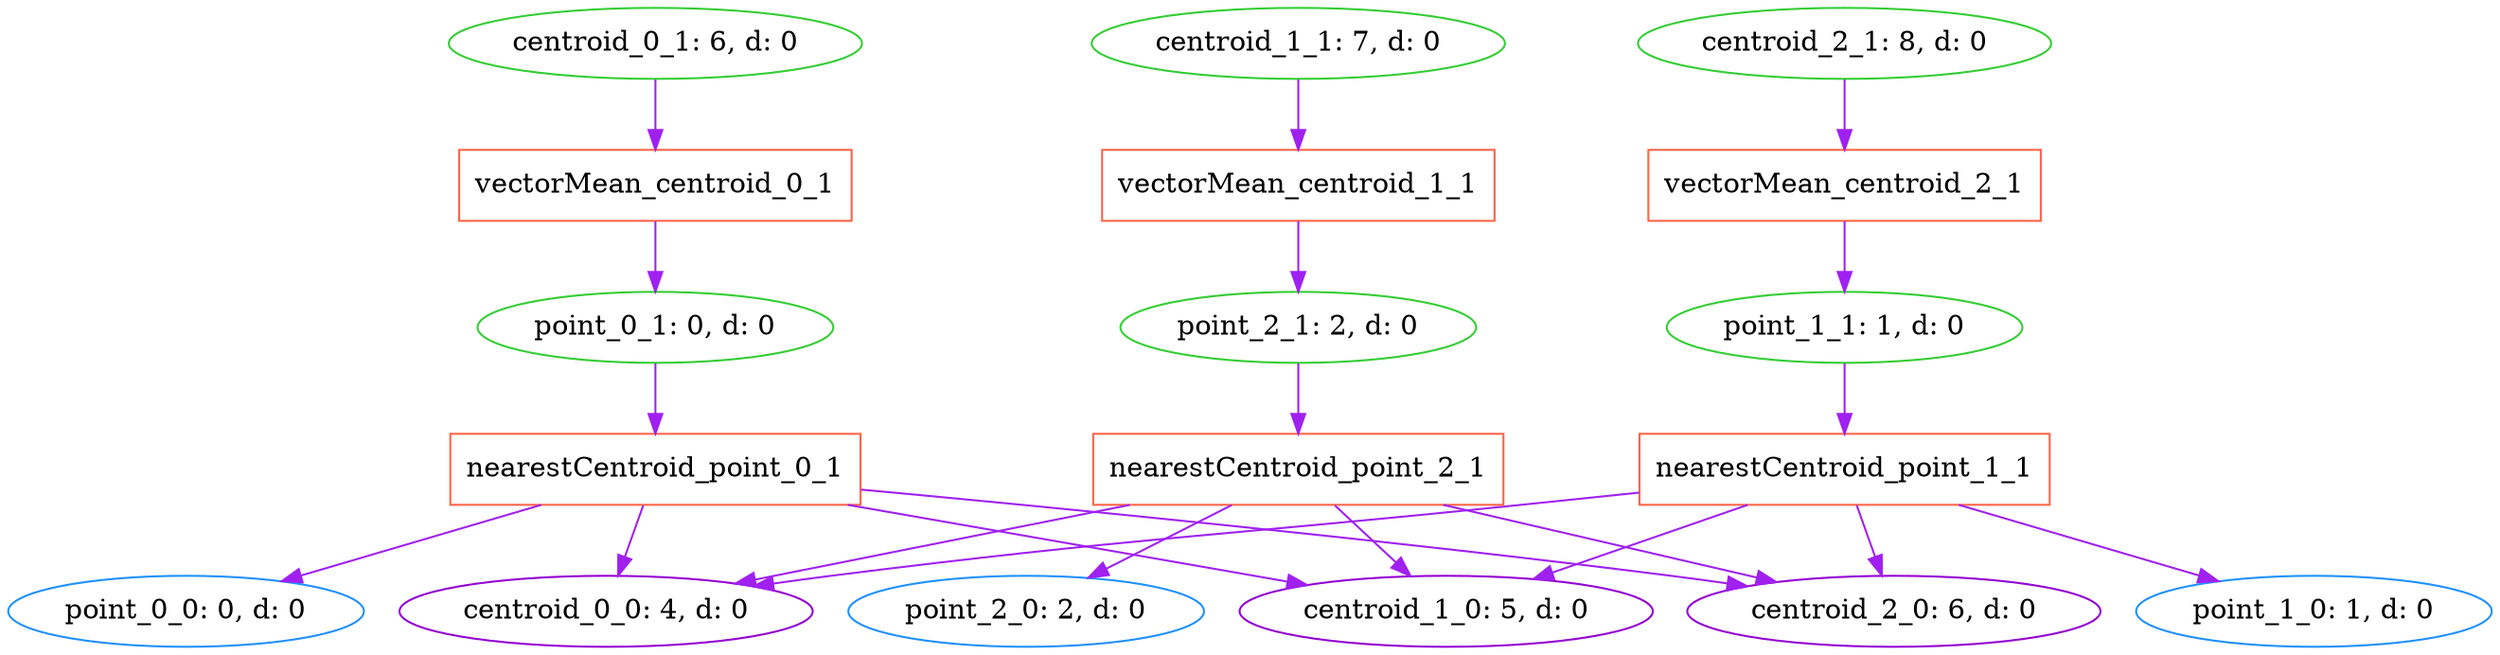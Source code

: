 digraph G {
0 [label="point_0_0: 0, d: 0", shape=oval, color=dodgerblue];
1 [label="point_1_0: 1, d: 0", shape=oval, color=dodgerblue];
2 [label="point_2_0: 2, d: 0", shape=oval, color=dodgerblue];
3 [label="centroid_0_0: 4, d: 0", shape=oval, color=darkviolet];
4 [label="centroid_1_0: 5, d: 0", shape=oval, color=darkviolet];
5 [label="centroid_2_0: 6, d: 0", shape=oval, color=darkviolet];
6 [label="point_0_1: 0, d: 0", shape=oval, color=limegreen];
7 [label="nearestCentroid_point_0_1", shape=box, color=tomato];
8 [label="point_1_1: 1, d: 0", shape=oval, color=limegreen];
9 [label="nearestCentroid_point_1_1", shape=box, color=tomato];
10 [label="point_2_1: 2, d: 0", shape=oval, color=limegreen];
11 [label="nearestCentroid_point_2_1", shape=box, color=tomato];
12 [label="centroid_0_1: 6, d: 0", shape=oval, color=limegreen];
13 [label="vectorMean_centroid_0_1", shape=box, color=tomato];
14 [label="centroid_1_1: 7, d: 0", shape=oval, color=limegreen];
15 [label="vectorMean_centroid_1_1", shape=box, color=tomato];
16 [label="centroid_2_1: 8, d: 0", shape=oval, color=limegreen];
17 [label="vectorMean_centroid_2_1", shape=box, color=tomato];
6->7  [color=purple]
 [label=""];
7->3  [color=purple]
 [label=""];
7->4  [color=purple]
 [label=""];
7->5  [color=purple]
 [label=""];
7->0  [color=purple]
 [label=""];
8->9  [color=purple]
 [label=""];
9->3  [color=purple]
 [label=""];
9->4  [color=purple]
 [label=""];
9->5  [color=purple]
 [label=""];
9->1  [color=purple]
 [label=""];
10->11  [color=purple]
 [label=""];
11->3  [color=purple]
 [label=""];
11->4  [color=purple]
 [label=""];
11->5  [color=purple]
 [label=""];
11->2  [color=purple]
 [label=""];
12->13  [color=purple]
 [label=""];
13->6  [color=purple]
 [label=""];
14->15  [color=purple]
 [label=""];
15->10  [color=purple]
 [label=""];
16->17  [color=purple]
 [label=""];
17->8  [color=purple]
 [label=""];
}
